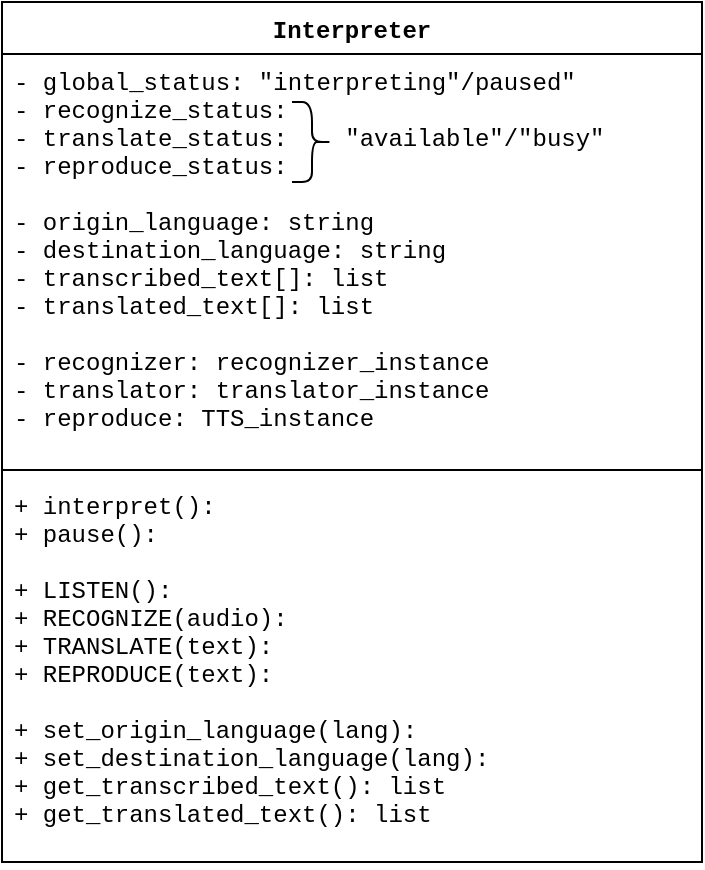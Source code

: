 <mxfile version="20.3.0" type="device"><diagram id="a6xrhxUpHbphKyIVvM24" name="Page-1"><mxGraphModel dx="1085" dy="702" grid="1" gridSize="10" guides="1" tooltips="1" connect="1" arrows="1" fold="1" page="1" pageScale="1" pageWidth="850" pageHeight="1100" math="0" shadow="0"><root><mxCell id="0"/><mxCell id="1" parent="0"/><mxCell id="gpfYMIHDR0gItFGUWqID-1" value="Interpreter" style="swimlane;fontStyle=1;align=center;verticalAlign=top;childLayout=stackLayout;horizontal=1;startSize=26;horizontalStack=0;resizeParent=1;resizeParentMax=0;resizeLast=0;collapsible=1;marginBottom=0;fontFamily=Courier New;" vertex="1" parent="1"><mxGeometry x="200" y="120" width="350" height="430" as="geometry"><mxRectangle x="200" y="120" width="100" height="30" as="alternateBounds"/></mxGeometry></mxCell><mxCell id="gpfYMIHDR0gItFGUWqID-2" value="- global_status: &quot;interpreting&quot;/paused&quot;&#10;- recognize_status: &#10;- translate_status:    &quot;available&quot;/&quot;busy&quot;&#10;- reproduce_status: &#10;&#10;- origin_language: string&#10;- destination_language: string&#10;- transcribed_text[]: list&#10;- translated_text[]: list&#10;&#10;- recognizer: recognizer_instance&#10;- translator: translator_instance&#10;- reproduce: TTS_instance" style="text;strokeColor=none;fillColor=none;align=left;verticalAlign=top;spacingLeft=4;spacingRight=4;overflow=hidden;rotatable=0;points=[[0,0.5],[1,0.5]];portConstraint=eastwest;fontFamily=Courier New;" vertex="1" parent="gpfYMIHDR0gItFGUWqID-1"><mxGeometry y="26" width="350" height="204" as="geometry"/></mxCell><mxCell id="gpfYMIHDR0gItFGUWqID-3" value="" style="line;strokeWidth=1;fillColor=none;align=left;verticalAlign=middle;spacingTop=-1;spacingLeft=3;spacingRight=3;rotatable=0;labelPosition=right;points=[];portConstraint=eastwest;strokeColor=inherit;" vertex="1" parent="gpfYMIHDR0gItFGUWqID-1"><mxGeometry y="230" width="350" height="8" as="geometry"/></mxCell><mxCell id="gpfYMIHDR0gItFGUWqID-4" value="+ interpret():&#10;+ pause():&#10;&#10;+ LISTEN():&#10;+ RECOGNIZE(audio):&#10;+ TRANSLATE(text):&#10;+ REPRODUCE(text):&#10;&#10;+ set_origin_language(lang):&#10;+ set_destination_language(lang):&#10;+ get_transcribed_text(): list&#10;+ get_translated_text(): list&#10;" style="text;strokeColor=none;fillColor=none;align=left;verticalAlign=top;spacingLeft=4;spacingRight=4;overflow=hidden;rotatable=0;points=[[0,0.5],[1,0.5]];portConstraint=eastwest;fontFamily=Courier New;" vertex="1" parent="gpfYMIHDR0gItFGUWqID-1"><mxGeometry y="238" width="350" height="192" as="geometry"/></mxCell><mxCell id="gpfYMIHDR0gItFGUWqID-5" value="" style="shape=curlyBracket;whiteSpace=wrap;html=1;rounded=1;flipH=1;fontFamily=Courier New;" vertex="1" parent="1"><mxGeometry x="345" y="170" width="20" height="40" as="geometry"/></mxCell></root></mxGraphModel></diagram></mxfile>